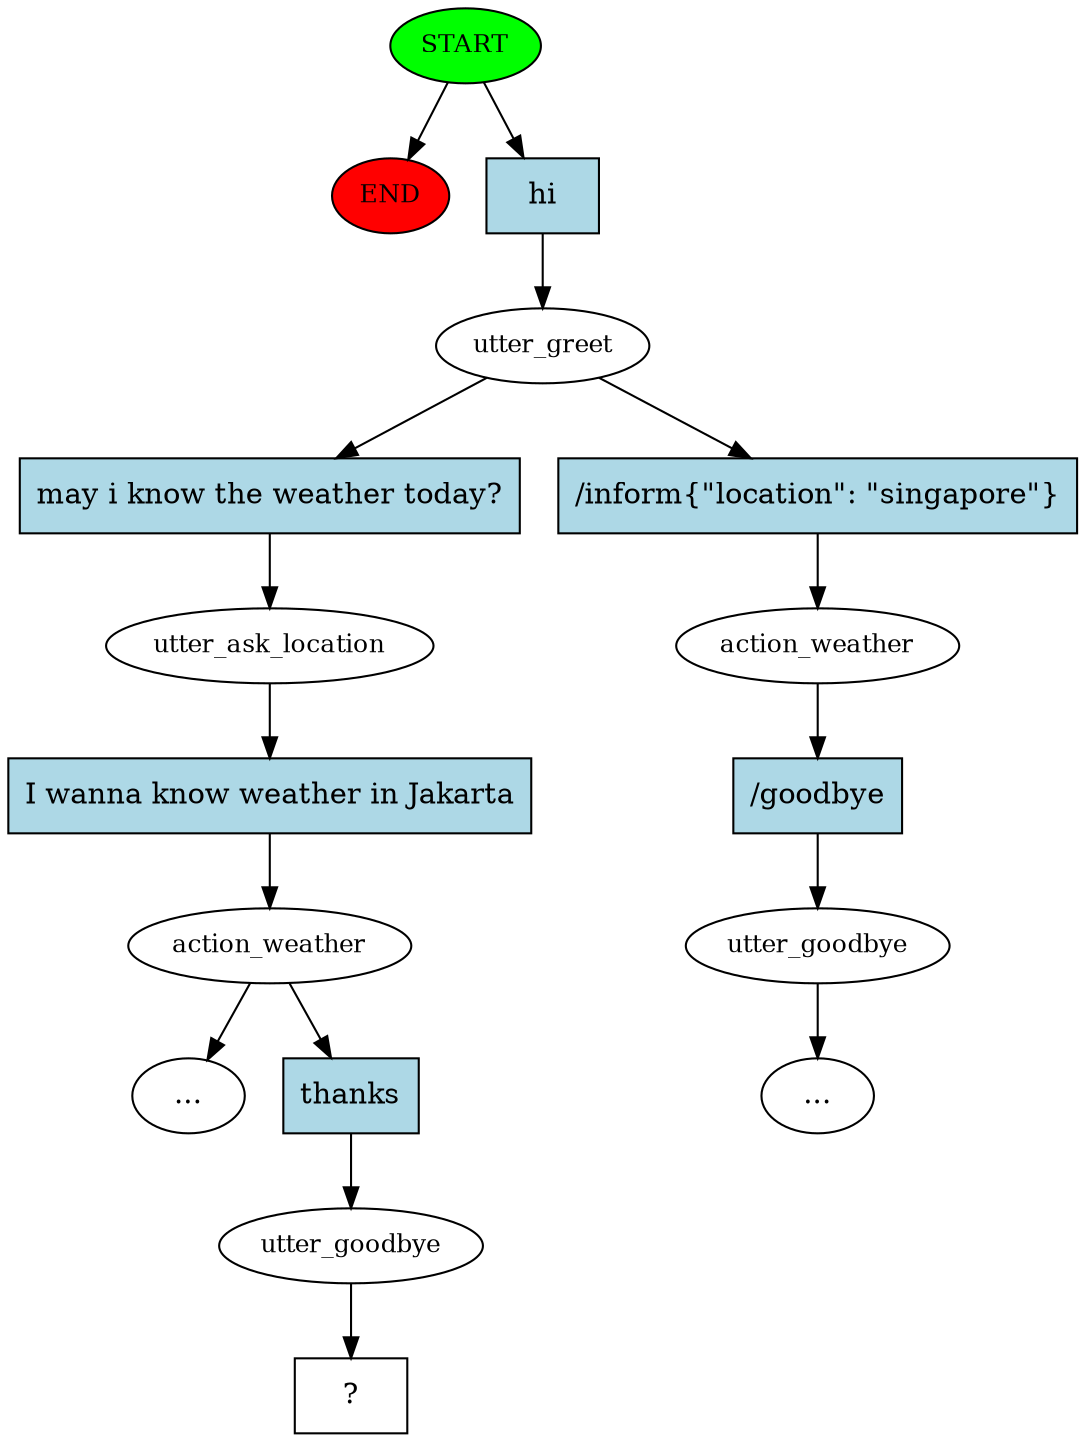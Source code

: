 digraph  {
0 [class="start active", fillcolor=green, fontsize=12, label=START, style=filled];
"-1" [class=end, fillcolor=red, fontsize=12, label=END, style=filled];
1 [class=active, fontsize=12, label=utter_greet];
2 [class=active, fontsize=12, label=utter_ask_location];
3 [class=active, fontsize=12, label=action_weather];
5 [class="", fontsize=12, label=action_weather];
6 [class="", fontsize=12, label=utter_goodbye];
"-5" [class=ellipsis, label="..."];
"-6" [class=ellipsis, label="..."];
16 [class=active, fontsize=12, label=utter_goodbye];
17 [class="intent dashed active", label="  ?  ", shape=rect];
18 [class="intent active", fillcolor=lightblue, label=hi, shape=rect, style=filled];
19 [class="intent active", fillcolor=lightblue, label="may i know the weather today?", shape=rect, style=filled];
20 [class=intent, fillcolor=lightblue, label="/inform{\"location\": \"singapore\"}", shape=rect, style=filled];
21 [class="intent active", fillcolor=lightblue, label="I wanna know weather in Jakarta", shape=rect, style=filled];
22 [class="intent active", fillcolor=lightblue, label=thanks, shape=rect, style=filled];
23 [class=intent, fillcolor=lightblue, label="/goodbye", shape=rect, style=filled];
0 -> "-1"  [class="", key=NONE, label=""];
0 -> 18  [class=active, key=0];
1 -> 19  [class=active, key=0];
1 -> 20  [class="", key=0];
2 -> 21  [class=active, key=0];
3 -> "-6"  [class="", key=NONE, label=""];
3 -> 22  [class=active, key=0];
5 -> 23  [class="", key=0];
6 -> "-5"  [class="", key=NONE, label=""];
16 -> 17  [class=active, key=NONE, label=""];
18 -> 1  [class=active, key=0];
19 -> 2  [class=active, key=0];
20 -> 5  [class="", key=0];
21 -> 3  [class=active, key=0];
22 -> 16  [class=active, key=0];
23 -> 6  [class="", key=0];
}
